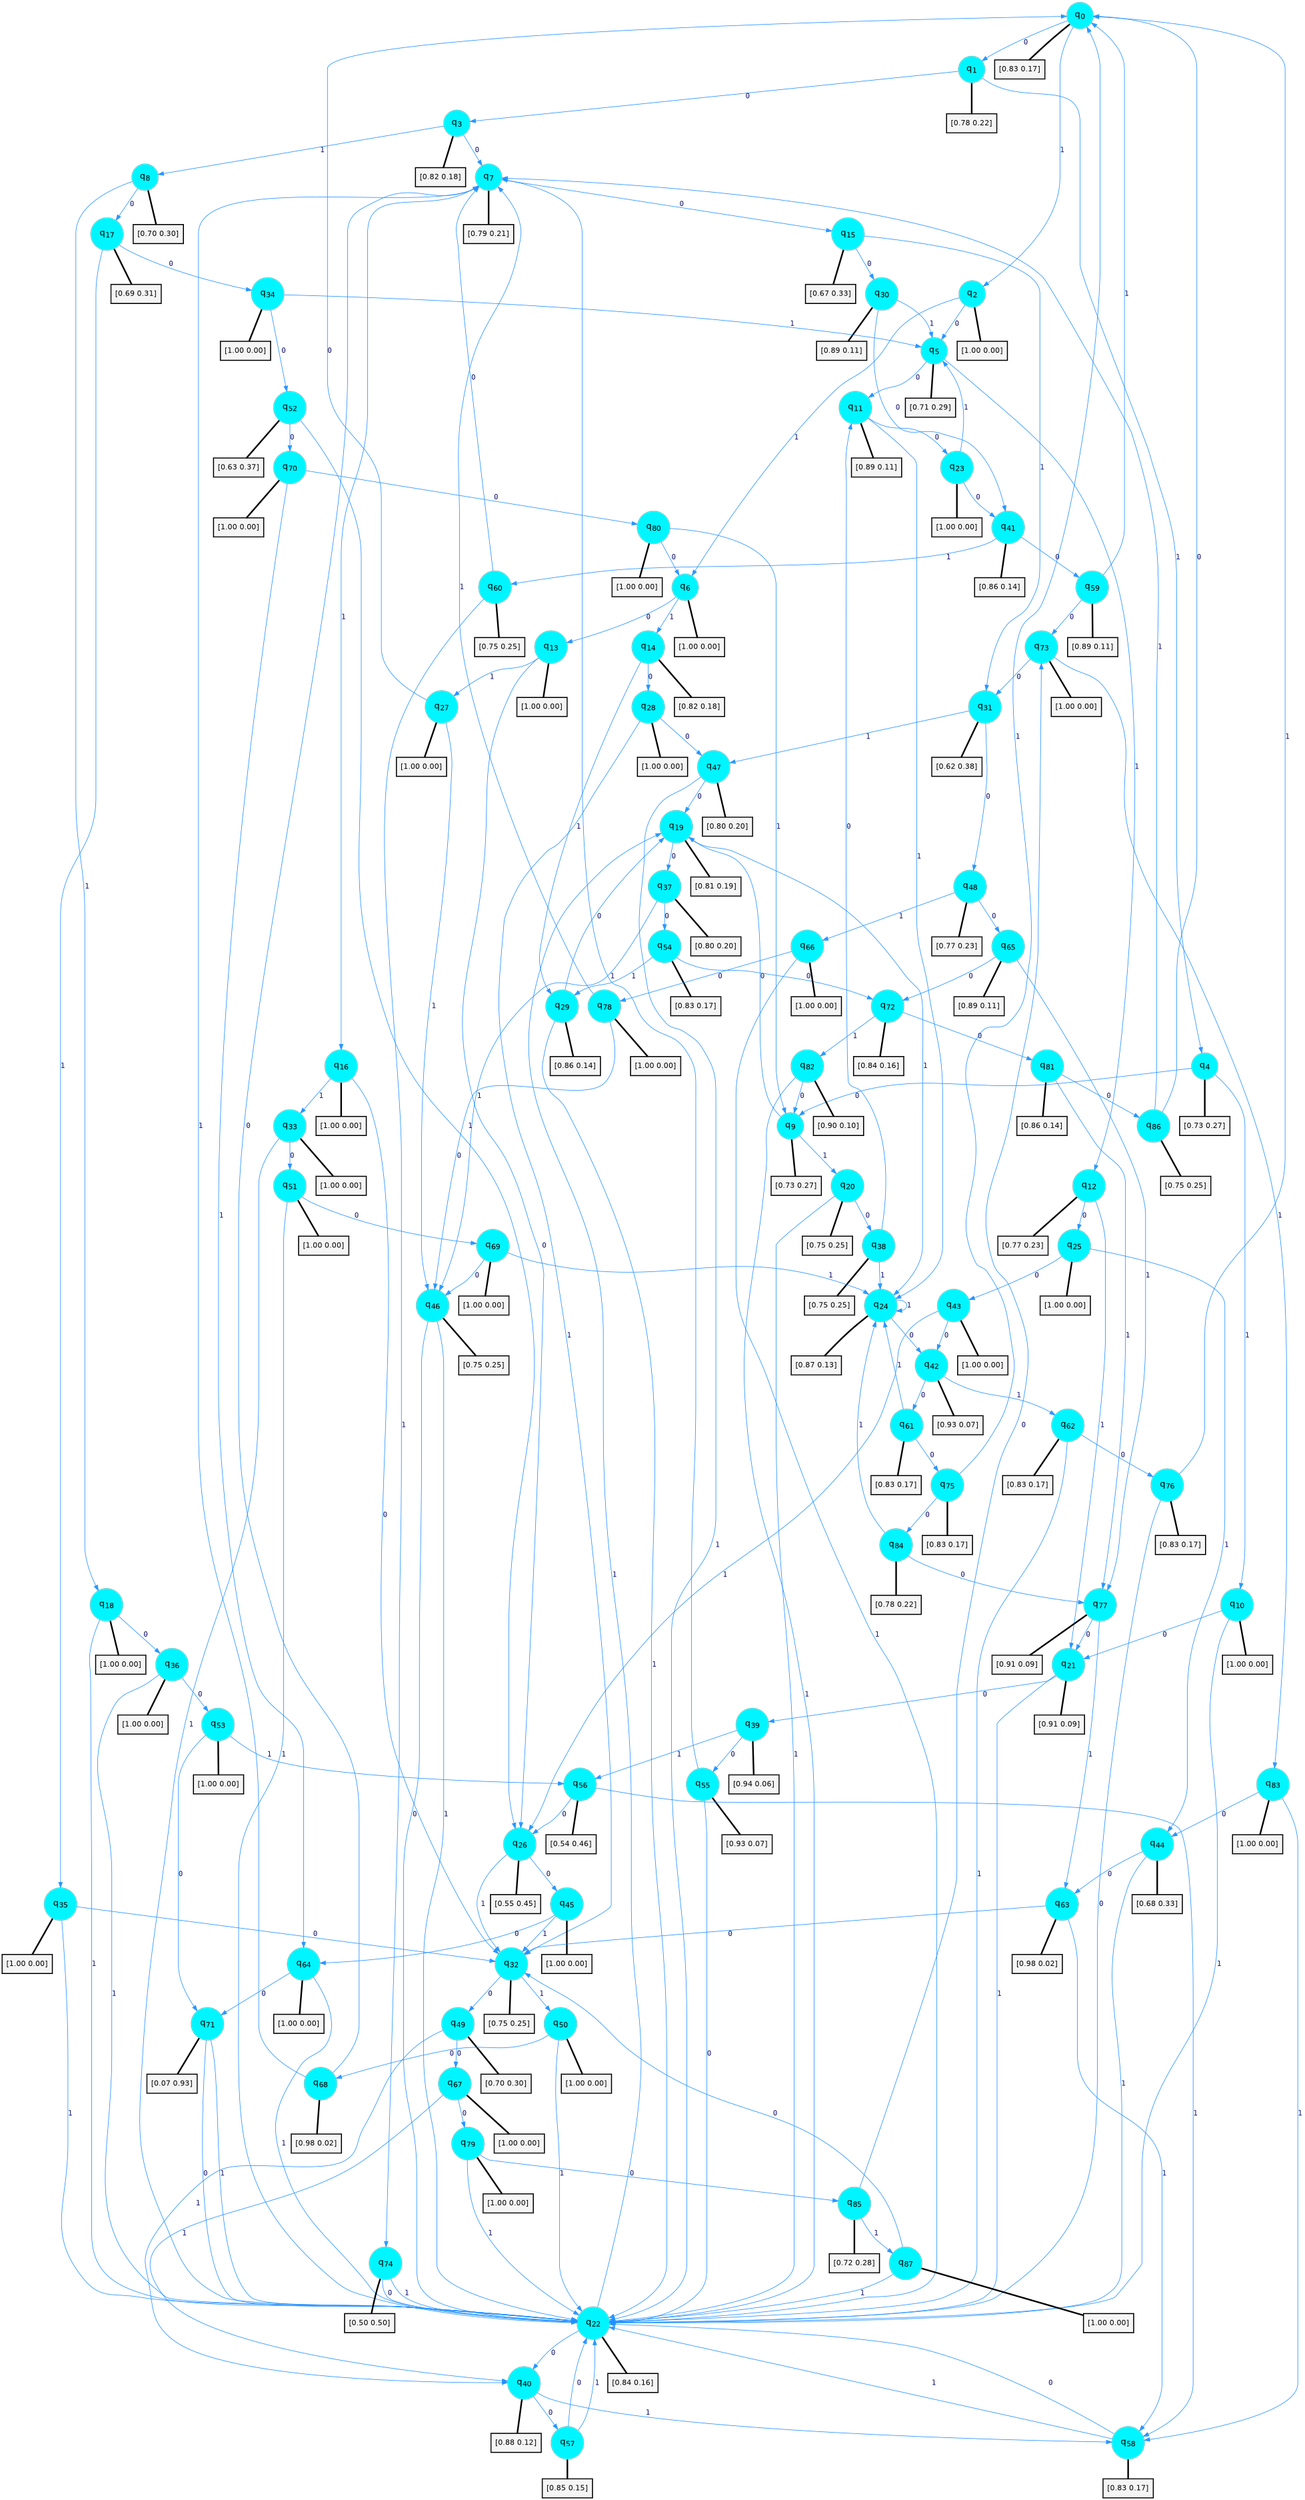 digraph G {
graph [
bgcolor=transparent, dpi=300, rankdir=TD, size="40,25"];
node [
color=gray, fillcolor=turquoise1, fontcolor=black, fontname=Helvetica, fontsize=16, fontweight=bold, shape=circle, style=filled];
edge [
arrowsize=1, color=dodgerblue1, fontcolor=midnightblue, fontname=courier, fontweight=bold, penwidth=1, style=solid, weight=20];
0[label=<q<SUB>0</SUB>>];
1[label=<q<SUB>1</SUB>>];
2[label=<q<SUB>2</SUB>>];
3[label=<q<SUB>3</SUB>>];
4[label=<q<SUB>4</SUB>>];
5[label=<q<SUB>5</SUB>>];
6[label=<q<SUB>6</SUB>>];
7[label=<q<SUB>7</SUB>>];
8[label=<q<SUB>8</SUB>>];
9[label=<q<SUB>9</SUB>>];
10[label=<q<SUB>10</SUB>>];
11[label=<q<SUB>11</SUB>>];
12[label=<q<SUB>12</SUB>>];
13[label=<q<SUB>13</SUB>>];
14[label=<q<SUB>14</SUB>>];
15[label=<q<SUB>15</SUB>>];
16[label=<q<SUB>16</SUB>>];
17[label=<q<SUB>17</SUB>>];
18[label=<q<SUB>18</SUB>>];
19[label=<q<SUB>19</SUB>>];
20[label=<q<SUB>20</SUB>>];
21[label=<q<SUB>21</SUB>>];
22[label=<q<SUB>22</SUB>>];
23[label=<q<SUB>23</SUB>>];
24[label=<q<SUB>24</SUB>>];
25[label=<q<SUB>25</SUB>>];
26[label=<q<SUB>26</SUB>>];
27[label=<q<SUB>27</SUB>>];
28[label=<q<SUB>28</SUB>>];
29[label=<q<SUB>29</SUB>>];
30[label=<q<SUB>30</SUB>>];
31[label=<q<SUB>31</SUB>>];
32[label=<q<SUB>32</SUB>>];
33[label=<q<SUB>33</SUB>>];
34[label=<q<SUB>34</SUB>>];
35[label=<q<SUB>35</SUB>>];
36[label=<q<SUB>36</SUB>>];
37[label=<q<SUB>37</SUB>>];
38[label=<q<SUB>38</SUB>>];
39[label=<q<SUB>39</SUB>>];
40[label=<q<SUB>40</SUB>>];
41[label=<q<SUB>41</SUB>>];
42[label=<q<SUB>42</SUB>>];
43[label=<q<SUB>43</SUB>>];
44[label=<q<SUB>44</SUB>>];
45[label=<q<SUB>45</SUB>>];
46[label=<q<SUB>46</SUB>>];
47[label=<q<SUB>47</SUB>>];
48[label=<q<SUB>48</SUB>>];
49[label=<q<SUB>49</SUB>>];
50[label=<q<SUB>50</SUB>>];
51[label=<q<SUB>51</SUB>>];
52[label=<q<SUB>52</SUB>>];
53[label=<q<SUB>53</SUB>>];
54[label=<q<SUB>54</SUB>>];
55[label=<q<SUB>55</SUB>>];
56[label=<q<SUB>56</SUB>>];
57[label=<q<SUB>57</SUB>>];
58[label=<q<SUB>58</SUB>>];
59[label=<q<SUB>59</SUB>>];
60[label=<q<SUB>60</SUB>>];
61[label=<q<SUB>61</SUB>>];
62[label=<q<SUB>62</SUB>>];
63[label=<q<SUB>63</SUB>>];
64[label=<q<SUB>64</SUB>>];
65[label=<q<SUB>65</SUB>>];
66[label=<q<SUB>66</SUB>>];
67[label=<q<SUB>67</SUB>>];
68[label=<q<SUB>68</SUB>>];
69[label=<q<SUB>69</SUB>>];
70[label=<q<SUB>70</SUB>>];
71[label=<q<SUB>71</SUB>>];
72[label=<q<SUB>72</SUB>>];
73[label=<q<SUB>73</SUB>>];
74[label=<q<SUB>74</SUB>>];
75[label=<q<SUB>75</SUB>>];
76[label=<q<SUB>76</SUB>>];
77[label=<q<SUB>77</SUB>>];
78[label=<q<SUB>78</SUB>>];
79[label=<q<SUB>79</SUB>>];
80[label=<q<SUB>80</SUB>>];
81[label=<q<SUB>81</SUB>>];
82[label=<q<SUB>82</SUB>>];
83[label=<q<SUB>83</SUB>>];
84[label=<q<SUB>84</SUB>>];
85[label=<q<SUB>85</SUB>>];
86[label=<q<SUB>86</SUB>>];
87[label=<q<SUB>87</SUB>>];
88[label="[0.83 0.17]", shape=box,fontcolor=black, fontname=Helvetica, fontsize=14, penwidth=2, fillcolor=whitesmoke,color=black];
89[label="[0.78 0.22]", shape=box,fontcolor=black, fontname=Helvetica, fontsize=14, penwidth=2, fillcolor=whitesmoke,color=black];
90[label="[1.00 0.00]", shape=box,fontcolor=black, fontname=Helvetica, fontsize=14, penwidth=2, fillcolor=whitesmoke,color=black];
91[label="[0.82 0.18]", shape=box,fontcolor=black, fontname=Helvetica, fontsize=14, penwidth=2, fillcolor=whitesmoke,color=black];
92[label="[0.73 0.27]", shape=box,fontcolor=black, fontname=Helvetica, fontsize=14, penwidth=2, fillcolor=whitesmoke,color=black];
93[label="[0.71 0.29]", shape=box,fontcolor=black, fontname=Helvetica, fontsize=14, penwidth=2, fillcolor=whitesmoke,color=black];
94[label="[1.00 0.00]", shape=box,fontcolor=black, fontname=Helvetica, fontsize=14, penwidth=2, fillcolor=whitesmoke,color=black];
95[label="[0.79 0.21]", shape=box,fontcolor=black, fontname=Helvetica, fontsize=14, penwidth=2, fillcolor=whitesmoke,color=black];
96[label="[0.70 0.30]", shape=box,fontcolor=black, fontname=Helvetica, fontsize=14, penwidth=2, fillcolor=whitesmoke,color=black];
97[label="[0.73 0.27]", shape=box,fontcolor=black, fontname=Helvetica, fontsize=14, penwidth=2, fillcolor=whitesmoke,color=black];
98[label="[1.00 0.00]", shape=box,fontcolor=black, fontname=Helvetica, fontsize=14, penwidth=2, fillcolor=whitesmoke,color=black];
99[label="[0.89 0.11]", shape=box,fontcolor=black, fontname=Helvetica, fontsize=14, penwidth=2, fillcolor=whitesmoke,color=black];
100[label="[0.77 0.23]", shape=box,fontcolor=black, fontname=Helvetica, fontsize=14, penwidth=2, fillcolor=whitesmoke,color=black];
101[label="[1.00 0.00]", shape=box,fontcolor=black, fontname=Helvetica, fontsize=14, penwidth=2, fillcolor=whitesmoke,color=black];
102[label="[0.82 0.18]", shape=box,fontcolor=black, fontname=Helvetica, fontsize=14, penwidth=2, fillcolor=whitesmoke,color=black];
103[label="[0.67 0.33]", shape=box,fontcolor=black, fontname=Helvetica, fontsize=14, penwidth=2, fillcolor=whitesmoke,color=black];
104[label="[1.00 0.00]", shape=box,fontcolor=black, fontname=Helvetica, fontsize=14, penwidth=2, fillcolor=whitesmoke,color=black];
105[label="[0.69 0.31]", shape=box,fontcolor=black, fontname=Helvetica, fontsize=14, penwidth=2, fillcolor=whitesmoke,color=black];
106[label="[1.00 0.00]", shape=box,fontcolor=black, fontname=Helvetica, fontsize=14, penwidth=2, fillcolor=whitesmoke,color=black];
107[label="[0.81 0.19]", shape=box,fontcolor=black, fontname=Helvetica, fontsize=14, penwidth=2, fillcolor=whitesmoke,color=black];
108[label="[0.75 0.25]", shape=box,fontcolor=black, fontname=Helvetica, fontsize=14, penwidth=2, fillcolor=whitesmoke,color=black];
109[label="[0.91 0.09]", shape=box,fontcolor=black, fontname=Helvetica, fontsize=14, penwidth=2, fillcolor=whitesmoke,color=black];
110[label="[0.84 0.16]", shape=box,fontcolor=black, fontname=Helvetica, fontsize=14, penwidth=2, fillcolor=whitesmoke,color=black];
111[label="[1.00 0.00]", shape=box,fontcolor=black, fontname=Helvetica, fontsize=14, penwidth=2, fillcolor=whitesmoke,color=black];
112[label="[0.87 0.13]", shape=box,fontcolor=black, fontname=Helvetica, fontsize=14, penwidth=2, fillcolor=whitesmoke,color=black];
113[label="[1.00 0.00]", shape=box,fontcolor=black, fontname=Helvetica, fontsize=14, penwidth=2, fillcolor=whitesmoke,color=black];
114[label="[0.55 0.45]", shape=box,fontcolor=black, fontname=Helvetica, fontsize=14, penwidth=2, fillcolor=whitesmoke,color=black];
115[label="[1.00 0.00]", shape=box,fontcolor=black, fontname=Helvetica, fontsize=14, penwidth=2, fillcolor=whitesmoke,color=black];
116[label="[1.00 0.00]", shape=box,fontcolor=black, fontname=Helvetica, fontsize=14, penwidth=2, fillcolor=whitesmoke,color=black];
117[label="[0.86 0.14]", shape=box,fontcolor=black, fontname=Helvetica, fontsize=14, penwidth=2, fillcolor=whitesmoke,color=black];
118[label="[0.89 0.11]", shape=box,fontcolor=black, fontname=Helvetica, fontsize=14, penwidth=2, fillcolor=whitesmoke,color=black];
119[label="[0.62 0.38]", shape=box,fontcolor=black, fontname=Helvetica, fontsize=14, penwidth=2, fillcolor=whitesmoke,color=black];
120[label="[0.75 0.25]", shape=box,fontcolor=black, fontname=Helvetica, fontsize=14, penwidth=2, fillcolor=whitesmoke,color=black];
121[label="[1.00 0.00]", shape=box,fontcolor=black, fontname=Helvetica, fontsize=14, penwidth=2, fillcolor=whitesmoke,color=black];
122[label="[1.00 0.00]", shape=box,fontcolor=black, fontname=Helvetica, fontsize=14, penwidth=2, fillcolor=whitesmoke,color=black];
123[label="[1.00 0.00]", shape=box,fontcolor=black, fontname=Helvetica, fontsize=14, penwidth=2, fillcolor=whitesmoke,color=black];
124[label="[1.00 0.00]", shape=box,fontcolor=black, fontname=Helvetica, fontsize=14, penwidth=2, fillcolor=whitesmoke,color=black];
125[label="[0.80 0.20]", shape=box,fontcolor=black, fontname=Helvetica, fontsize=14, penwidth=2, fillcolor=whitesmoke,color=black];
126[label="[0.75 0.25]", shape=box,fontcolor=black, fontname=Helvetica, fontsize=14, penwidth=2, fillcolor=whitesmoke,color=black];
127[label="[0.94 0.06]", shape=box,fontcolor=black, fontname=Helvetica, fontsize=14, penwidth=2, fillcolor=whitesmoke,color=black];
128[label="[0.88 0.12]", shape=box,fontcolor=black, fontname=Helvetica, fontsize=14, penwidth=2, fillcolor=whitesmoke,color=black];
129[label="[0.86 0.14]", shape=box,fontcolor=black, fontname=Helvetica, fontsize=14, penwidth=2, fillcolor=whitesmoke,color=black];
130[label="[0.93 0.07]", shape=box,fontcolor=black, fontname=Helvetica, fontsize=14, penwidth=2, fillcolor=whitesmoke,color=black];
131[label="[1.00 0.00]", shape=box,fontcolor=black, fontname=Helvetica, fontsize=14, penwidth=2, fillcolor=whitesmoke,color=black];
132[label="[0.68 0.33]", shape=box,fontcolor=black, fontname=Helvetica, fontsize=14, penwidth=2, fillcolor=whitesmoke,color=black];
133[label="[1.00 0.00]", shape=box,fontcolor=black, fontname=Helvetica, fontsize=14, penwidth=2, fillcolor=whitesmoke,color=black];
134[label="[0.75 0.25]", shape=box,fontcolor=black, fontname=Helvetica, fontsize=14, penwidth=2, fillcolor=whitesmoke,color=black];
135[label="[0.80 0.20]", shape=box,fontcolor=black, fontname=Helvetica, fontsize=14, penwidth=2, fillcolor=whitesmoke,color=black];
136[label="[0.77 0.23]", shape=box,fontcolor=black, fontname=Helvetica, fontsize=14, penwidth=2, fillcolor=whitesmoke,color=black];
137[label="[0.70 0.30]", shape=box,fontcolor=black, fontname=Helvetica, fontsize=14, penwidth=2, fillcolor=whitesmoke,color=black];
138[label="[1.00 0.00]", shape=box,fontcolor=black, fontname=Helvetica, fontsize=14, penwidth=2, fillcolor=whitesmoke,color=black];
139[label="[1.00 0.00]", shape=box,fontcolor=black, fontname=Helvetica, fontsize=14, penwidth=2, fillcolor=whitesmoke,color=black];
140[label="[0.63 0.37]", shape=box,fontcolor=black, fontname=Helvetica, fontsize=14, penwidth=2, fillcolor=whitesmoke,color=black];
141[label="[1.00 0.00]", shape=box,fontcolor=black, fontname=Helvetica, fontsize=14, penwidth=2, fillcolor=whitesmoke,color=black];
142[label="[0.83 0.17]", shape=box,fontcolor=black, fontname=Helvetica, fontsize=14, penwidth=2, fillcolor=whitesmoke,color=black];
143[label="[0.93 0.07]", shape=box,fontcolor=black, fontname=Helvetica, fontsize=14, penwidth=2, fillcolor=whitesmoke,color=black];
144[label="[0.54 0.46]", shape=box,fontcolor=black, fontname=Helvetica, fontsize=14, penwidth=2, fillcolor=whitesmoke,color=black];
145[label="[0.85 0.15]", shape=box,fontcolor=black, fontname=Helvetica, fontsize=14, penwidth=2, fillcolor=whitesmoke,color=black];
146[label="[0.83 0.17]", shape=box,fontcolor=black, fontname=Helvetica, fontsize=14, penwidth=2, fillcolor=whitesmoke,color=black];
147[label="[0.89 0.11]", shape=box,fontcolor=black, fontname=Helvetica, fontsize=14, penwidth=2, fillcolor=whitesmoke,color=black];
148[label="[0.75 0.25]", shape=box,fontcolor=black, fontname=Helvetica, fontsize=14, penwidth=2, fillcolor=whitesmoke,color=black];
149[label="[0.83 0.17]", shape=box,fontcolor=black, fontname=Helvetica, fontsize=14, penwidth=2, fillcolor=whitesmoke,color=black];
150[label="[0.83 0.17]", shape=box,fontcolor=black, fontname=Helvetica, fontsize=14, penwidth=2, fillcolor=whitesmoke,color=black];
151[label="[0.98 0.02]", shape=box,fontcolor=black, fontname=Helvetica, fontsize=14, penwidth=2, fillcolor=whitesmoke,color=black];
152[label="[1.00 0.00]", shape=box,fontcolor=black, fontname=Helvetica, fontsize=14, penwidth=2, fillcolor=whitesmoke,color=black];
153[label="[0.89 0.11]", shape=box,fontcolor=black, fontname=Helvetica, fontsize=14, penwidth=2, fillcolor=whitesmoke,color=black];
154[label="[1.00 0.00]", shape=box,fontcolor=black, fontname=Helvetica, fontsize=14, penwidth=2, fillcolor=whitesmoke,color=black];
155[label="[1.00 0.00]", shape=box,fontcolor=black, fontname=Helvetica, fontsize=14, penwidth=2, fillcolor=whitesmoke,color=black];
156[label="[0.98 0.02]", shape=box,fontcolor=black, fontname=Helvetica, fontsize=14, penwidth=2, fillcolor=whitesmoke,color=black];
157[label="[1.00 0.00]", shape=box,fontcolor=black, fontname=Helvetica, fontsize=14, penwidth=2, fillcolor=whitesmoke,color=black];
158[label="[1.00 0.00]", shape=box,fontcolor=black, fontname=Helvetica, fontsize=14, penwidth=2, fillcolor=whitesmoke,color=black];
159[label="[0.07 0.93]", shape=box,fontcolor=black, fontname=Helvetica, fontsize=14, penwidth=2, fillcolor=whitesmoke,color=black];
160[label="[0.84 0.16]", shape=box,fontcolor=black, fontname=Helvetica, fontsize=14, penwidth=2, fillcolor=whitesmoke,color=black];
161[label="[1.00 0.00]", shape=box,fontcolor=black, fontname=Helvetica, fontsize=14, penwidth=2, fillcolor=whitesmoke,color=black];
162[label="[0.50 0.50]", shape=box,fontcolor=black, fontname=Helvetica, fontsize=14, penwidth=2, fillcolor=whitesmoke,color=black];
163[label="[0.83 0.17]", shape=box,fontcolor=black, fontname=Helvetica, fontsize=14, penwidth=2, fillcolor=whitesmoke,color=black];
164[label="[0.83 0.17]", shape=box,fontcolor=black, fontname=Helvetica, fontsize=14, penwidth=2, fillcolor=whitesmoke,color=black];
165[label="[0.91 0.09]", shape=box,fontcolor=black, fontname=Helvetica, fontsize=14, penwidth=2, fillcolor=whitesmoke,color=black];
166[label="[1.00 0.00]", shape=box,fontcolor=black, fontname=Helvetica, fontsize=14, penwidth=2, fillcolor=whitesmoke,color=black];
167[label="[1.00 0.00]", shape=box,fontcolor=black, fontname=Helvetica, fontsize=14, penwidth=2, fillcolor=whitesmoke,color=black];
168[label="[1.00 0.00]", shape=box,fontcolor=black, fontname=Helvetica, fontsize=14, penwidth=2, fillcolor=whitesmoke,color=black];
169[label="[0.86 0.14]", shape=box,fontcolor=black, fontname=Helvetica, fontsize=14, penwidth=2, fillcolor=whitesmoke,color=black];
170[label="[0.90 0.10]", shape=box,fontcolor=black, fontname=Helvetica, fontsize=14, penwidth=2, fillcolor=whitesmoke,color=black];
171[label="[1.00 0.00]", shape=box,fontcolor=black, fontname=Helvetica, fontsize=14, penwidth=2, fillcolor=whitesmoke,color=black];
172[label="[0.78 0.22]", shape=box,fontcolor=black, fontname=Helvetica, fontsize=14, penwidth=2, fillcolor=whitesmoke,color=black];
173[label="[0.72 0.28]", shape=box,fontcolor=black, fontname=Helvetica, fontsize=14, penwidth=2, fillcolor=whitesmoke,color=black];
174[label="[0.75 0.25]", shape=box,fontcolor=black, fontname=Helvetica, fontsize=14, penwidth=2, fillcolor=whitesmoke,color=black];
175[label="[1.00 0.00]", shape=box,fontcolor=black, fontname=Helvetica, fontsize=14, penwidth=2, fillcolor=whitesmoke,color=black];
0->1 [label=0];
0->2 [label=1];
0->88 [arrowhead=none, penwidth=3,color=black];
1->3 [label=0];
1->4 [label=1];
1->89 [arrowhead=none, penwidth=3,color=black];
2->5 [label=0];
2->6 [label=1];
2->90 [arrowhead=none, penwidth=3,color=black];
3->7 [label=0];
3->8 [label=1];
3->91 [arrowhead=none, penwidth=3,color=black];
4->9 [label=0];
4->10 [label=1];
4->92 [arrowhead=none, penwidth=3,color=black];
5->11 [label=0];
5->12 [label=1];
5->93 [arrowhead=none, penwidth=3,color=black];
6->13 [label=0];
6->14 [label=1];
6->94 [arrowhead=none, penwidth=3,color=black];
7->15 [label=0];
7->16 [label=1];
7->95 [arrowhead=none, penwidth=3,color=black];
8->17 [label=0];
8->18 [label=1];
8->96 [arrowhead=none, penwidth=3,color=black];
9->19 [label=0];
9->20 [label=1];
9->97 [arrowhead=none, penwidth=3,color=black];
10->21 [label=0];
10->22 [label=1];
10->98 [arrowhead=none, penwidth=3,color=black];
11->23 [label=0];
11->24 [label=1];
11->99 [arrowhead=none, penwidth=3,color=black];
12->25 [label=0];
12->21 [label=1];
12->100 [arrowhead=none, penwidth=3,color=black];
13->26 [label=0];
13->27 [label=1];
13->101 [arrowhead=none, penwidth=3,color=black];
14->28 [label=0];
14->29 [label=1];
14->102 [arrowhead=none, penwidth=3,color=black];
15->30 [label=0];
15->31 [label=1];
15->103 [arrowhead=none, penwidth=3,color=black];
16->32 [label=0];
16->33 [label=1];
16->104 [arrowhead=none, penwidth=3,color=black];
17->34 [label=0];
17->35 [label=1];
17->105 [arrowhead=none, penwidth=3,color=black];
18->36 [label=0];
18->22 [label=1];
18->106 [arrowhead=none, penwidth=3,color=black];
19->37 [label=0];
19->24 [label=1];
19->107 [arrowhead=none, penwidth=3,color=black];
20->38 [label=0];
20->22 [label=1];
20->108 [arrowhead=none, penwidth=3,color=black];
21->39 [label=0];
21->22 [label=1];
21->109 [arrowhead=none, penwidth=3,color=black];
22->40 [label=0];
22->19 [label=1];
22->110 [arrowhead=none, penwidth=3,color=black];
23->41 [label=0];
23->5 [label=1];
23->111 [arrowhead=none, penwidth=3,color=black];
24->42 [label=0];
24->24 [label=1];
24->112 [arrowhead=none, penwidth=3,color=black];
25->43 [label=0];
25->44 [label=1];
25->113 [arrowhead=none, penwidth=3,color=black];
26->45 [label=0];
26->32 [label=1];
26->114 [arrowhead=none, penwidth=3,color=black];
27->0 [label=0];
27->46 [label=1];
27->115 [arrowhead=none, penwidth=3,color=black];
28->47 [label=0];
28->32 [label=1];
28->116 [arrowhead=none, penwidth=3,color=black];
29->19 [label=0];
29->22 [label=1];
29->117 [arrowhead=none, penwidth=3,color=black];
30->41 [label=0];
30->5 [label=1];
30->118 [arrowhead=none, penwidth=3,color=black];
31->48 [label=0];
31->47 [label=1];
31->119 [arrowhead=none, penwidth=3,color=black];
32->49 [label=0];
32->50 [label=1];
32->120 [arrowhead=none, penwidth=3,color=black];
33->51 [label=0];
33->22 [label=1];
33->121 [arrowhead=none, penwidth=3,color=black];
34->52 [label=0];
34->5 [label=1];
34->122 [arrowhead=none, penwidth=3,color=black];
35->32 [label=0];
35->22 [label=1];
35->123 [arrowhead=none, penwidth=3,color=black];
36->53 [label=0];
36->22 [label=1];
36->124 [arrowhead=none, penwidth=3,color=black];
37->54 [label=0];
37->46 [label=1];
37->125 [arrowhead=none, penwidth=3,color=black];
38->11 [label=0];
38->24 [label=1];
38->126 [arrowhead=none, penwidth=3,color=black];
39->55 [label=0];
39->56 [label=1];
39->127 [arrowhead=none, penwidth=3,color=black];
40->57 [label=0];
40->58 [label=1];
40->128 [arrowhead=none, penwidth=3,color=black];
41->59 [label=0];
41->60 [label=1];
41->129 [arrowhead=none, penwidth=3,color=black];
42->61 [label=0];
42->62 [label=1];
42->130 [arrowhead=none, penwidth=3,color=black];
43->42 [label=0];
43->26 [label=1];
43->131 [arrowhead=none, penwidth=3,color=black];
44->63 [label=0];
44->22 [label=1];
44->132 [arrowhead=none, penwidth=3,color=black];
45->64 [label=0];
45->32 [label=1];
45->133 [arrowhead=none, penwidth=3,color=black];
46->22 [label=0];
46->22 [label=1];
46->134 [arrowhead=none, penwidth=3,color=black];
47->19 [label=0];
47->22 [label=1];
47->135 [arrowhead=none, penwidth=3,color=black];
48->65 [label=0];
48->66 [label=1];
48->136 [arrowhead=none, penwidth=3,color=black];
49->67 [label=0];
49->40 [label=1];
49->137 [arrowhead=none, penwidth=3,color=black];
50->68 [label=0];
50->22 [label=1];
50->138 [arrowhead=none, penwidth=3,color=black];
51->69 [label=0];
51->22 [label=1];
51->139 [arrowhead=none, penwidth=3,color=black];
52->70 [label=0];
52->26 [label=1];
52->140 [arrowhead=none, penwidth=3,color=black];
53->71 [label=0];
53->56 [label=1];
53->141 [arrowhead=none, penwidth=3,color=black];
54->72 [label=0];
54->29 [label=1];
54->142 [arrowhead=none, penwidth=3,color=black];
55->22 [label=0];
55->7 [label=1];
55->143 [arrowhead=none, penwidth=3,color=black];
56->26 [label=0];
56->58 [label=1];
56->144 [arrowhead=none, penwidth=3,color=black];
57->22 [label=0];
57->22 [label=1];
57->145 [arrowhead=none, penwidth=3,color=black];
58->22 [label=0];
58->22 [label=1];
58->146 [arrowhead=none, penwidth=3,color=black];
59->73 [label=0];
59->0 [label=1];
59->147 [arrowhead=none, penwidth=3,color=black];
60->7 [label=0];
60->74 [label=1];
60->148 [arrowhead=none, penwidth=3,color=black];
61->75 [label=0];
61->24 [label=1];
61->149 [arrowhead=none, penwidth=3,color=black];
62->76 [label=0];
62->22 [label=1];
62->150 [arrowhead=none, penwidth=3,color=black];
63->32 [label=0];
63->58 [label=1];
63->151 [arrowhead=none, penwidth=3,color=black];
64->71 [label=0];
64->22 [label=1];
64->152 [arrowhead=none, penwidth=3,color=black];
65->72 [label=0];
65->77 [label=1];
65->153 [arrowhead=none, penwidth=3,color=black];
66->78 [label=0];
66->22 [label=1];
66->154 [arrowhead=none, penwidth=3,color=black];
67->79 [label=0];
67->40 [label=1];
67->155 [arrowhead=none, penwidth=3,color=black];
68->7 [label=0];
68->7 [label=1];
68->156 [arrowhead=none, penwidth=3,color=black];
69->46 [label=0];
69->24 [label=1];
69->157 [arrowhead=none, penwidth=3,color=black];
70->80 [label=0];
70->64 [label=1];
70->158 [arrowhead=none, penwidth=3,color=black];
71->22 [label=0];
71->22 [label=1];
71->159 [arrowhead=none, penwidth=3,color=black];
72->81 [label=0];
72->82 [label=1];
72->160 [arrowhead=none, penwidth=3,color=black];
73->31 [label=0];
73->83 [label=1];
73->161 [arrowhead=none, penwidth=3,color=black];
74->22 [label=0];
74->22 [label=1];
74->162 [arrowhead=none, penwidth=3,color=black];
75->84 [label=0];
75->0 [label=1];
75->163 [arrowhead=none, penwidth=3,color=black];
76->22 [label=0];
76->0 [label=1];
76->164 [arrowhead=none, penwidth=3,color=black];
77->21 [label=0];
77->63 [label=1];
77->165 [arrowhead=none, penwidth=3,color=black];
78->46 [label=0];
78->7 [label=1];
78->166 [arrowhead=none, penwidth=3,color=black];
79->85 [label=0];
79->22 [label=1];
79->167 [arrowhead=none, penwidth=3,color=black];
80->6 [label=0];
80->9 [label=1];
80->168 [arrowhead=none, penwidth=3,color=black];
81->86 [label=0];
81->77 [label=1];
81->169 [arrowhead=none, penwidth=3,color=black];
82->9 [label=0];
82->22 [label=1];
82->170 [arrowhead=none, penwidth=3,color=black];
83->44 [label=0];
83->58 [label=1];
83->171 [arrowhead=none, penwidth=3,color=black];
84->77 [label=0];
84->24 [label=1];
84->172 [arrowhead=none, penwidth=3,color=black];
85->73 [label=0];
85->87 [label=1];
85->173 [arrowhead=none, penwidth=3,color=black];
86->0 [label=0];
86->7 [label=1];
86->174 [arrowhead=none, penwidth=3,color=black];
87->32 [label=0];
87->22 [label=1];
87->175 [arrowhead=none, penwidth=3,color=black];
}
